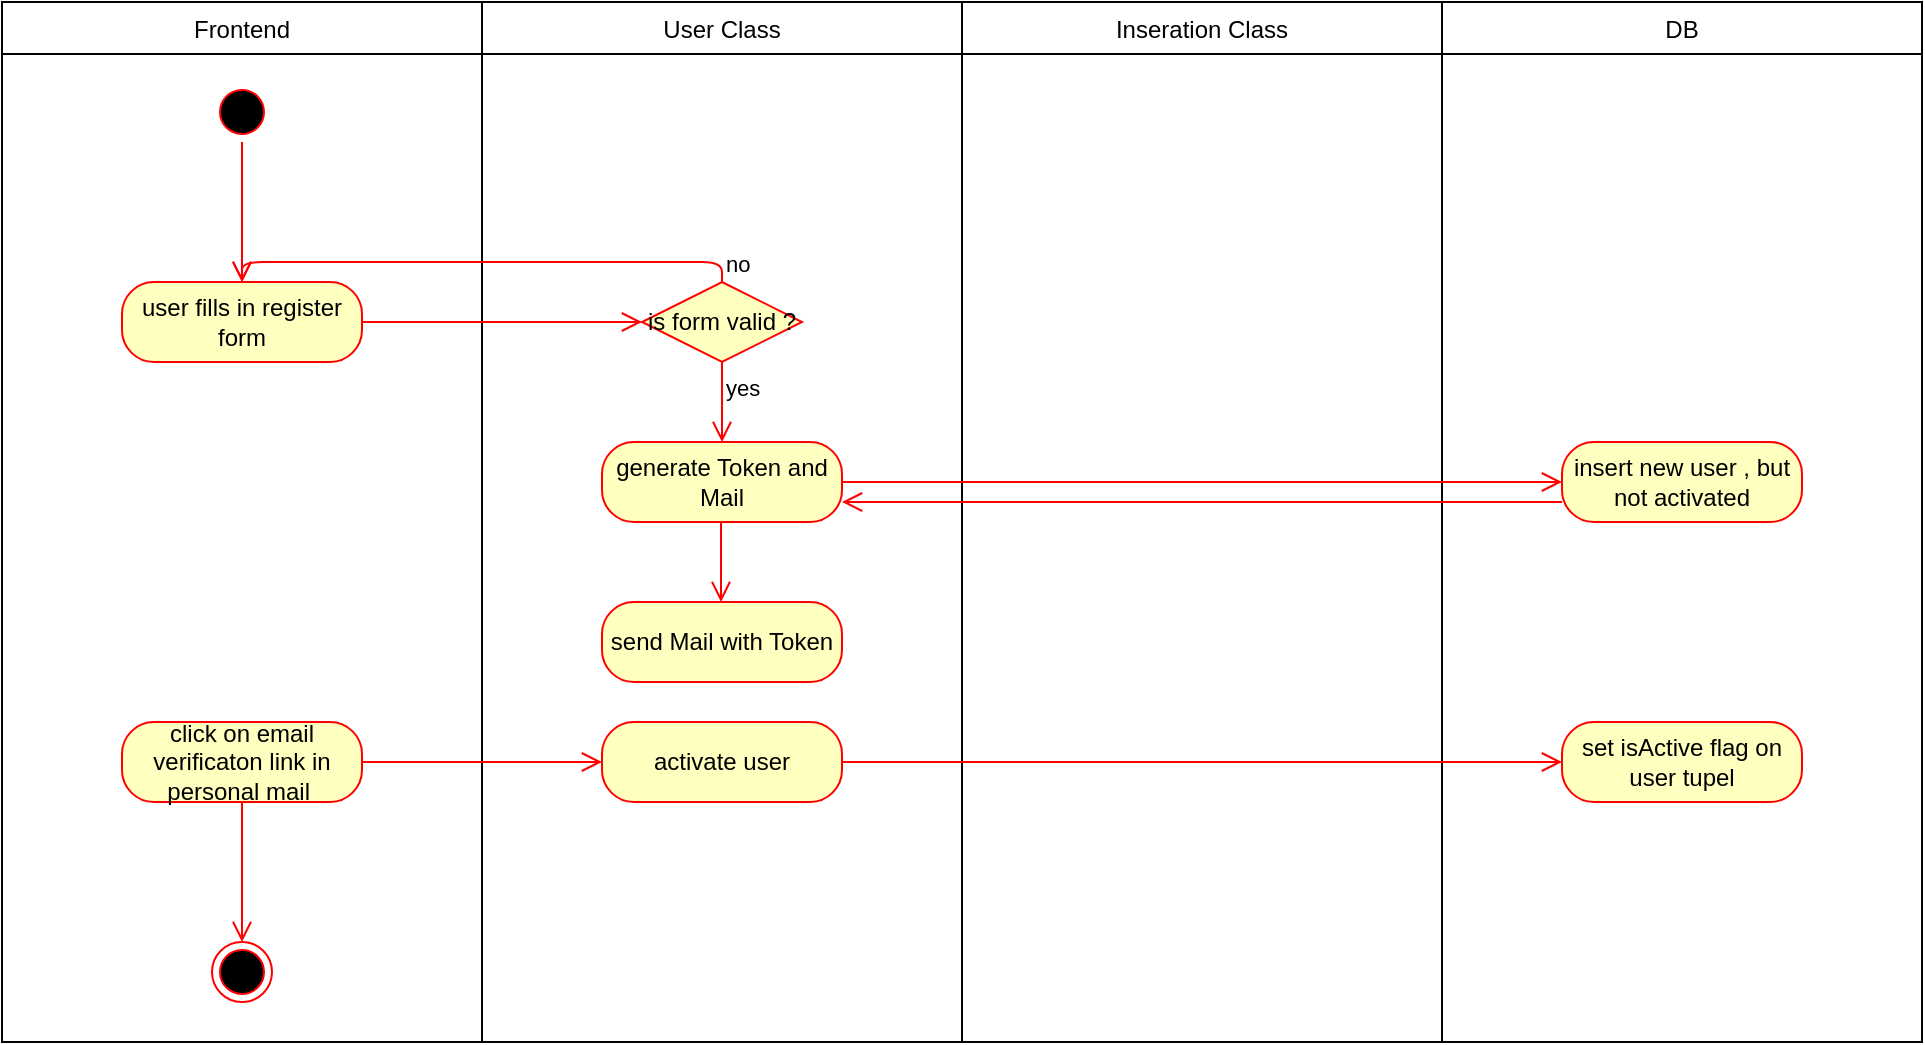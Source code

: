 <mxfile version="13.0.1" type="device"><diagram id="U9ovYtGFfIsjeYY5Afay" name="Page-1"><mxGraphModel dx="1156" dy="714" grid="1" gridSize="10" guides="1" tooltips="1" connect="1" arrows="1" fold="1" page="1" pageScale="1" pageWidth="827" pageHeight="1169" math="0" shadow="0"><root><mxCell id="0"/><mxCell id="1" parent="0"/><mxCell id="VCPieSqExT90kybuavoB-16" value="Frontend" style="swimlane;fontStyle=0;childLayout=stackLayout;horizontal=1;startSize=26;fillColor=none;horizontalStack=0;resizeParent=1;resizeParentMax=0;resizeLast=0;collapsible=1;marginBottom=0;" parent="1" vertex="1"><mxGeometry x="40" y="40" width="240" height="520" as="geometry"><mxRectangle x="40" y="40" width="80" height="26" as="alternateBounds"/></mxGeometry></mxCell><mxCell id="VCPieSqExT90kybuavoB-1" value="" style="ellipse;html=1;shape=startState;fillColor=#000000;strokeColor=#ff0000;" parent="1" vertex="1"><mxGeometry x="145" y="80" width="30" height="30" as="geometry"/></mxCell><mxCell id="VCPieSqExT90kybuavoB-2" value="" style="edgeStyle=orthogonalEdgeStyle;html=1;verticalAlign=bottom;endArrow=open;endSize=8;strokeColor=#ff0000;entryX=0.5;entryY=0;entryDx=0;entryDy=0;" parent="1" source="VCPieSqExT90kybuavoB-1" target="VCPieSqExT90kybuavoB-3" edge="1"><mxGeometry relative="1" as="geometry"><mxPoint x="165" y="170" as="targetPoint"/></mxGeometry></mxCell><mxCell id="VCPieSqExT90kybuavoB-3" value="user fills in register form" style="rounded=1;whiteSpace=wrap;html=1;arcSize=40;fontColor=#000000;fillColor=#ffffc0;strokeColor=#ff0000;" parent="1" vertex="1"><mxGeometry x="100" y="180" width="120" height="40" as="geometry"/></mxCell><mxCell id="VCPieSqExT90kybuavoB-5" value="click on email verificaton link in personal mail&amp;nbsp;" style="rounded=1;whiteSpace=wrap;html=1;arcSize=40;fontColor=#000000;fillColor=#ffffc0;strokeColor=#ff0000;" parent="1" vertex="1"><mxGeometry x="100" y="400" width="120" height="40" as="geometry"/></mxCell><mxCell id="VCPieSqExT90kybuavoB-6" value="" style="edgeStyle=orthogonalEdgeStyle;html=1;verticalAlign=bottom;endArrow=open;endSize=8;strokeColor=#ff0000;entryX=0.5;entryY=0;entryDx=0;entryDy=0;" parent="1" source="VCPieSqExT90kybuavoB-5" target="VCPieSqExT90kybuavoB-45" edge="1"><mxGeometry relative="1" as="geometry"><mxPoint x="160" y="480" as="targetPoint"/></mxGeometry></mxCell><mxCell id="VCPieSqExT90kybuavoB-20" value="User Class" style="swimlane;fontStyle=0;childLayout=stackLayout;horizontal=1;startSize=26;fillColor=none;horizontalStack=0;resizeParent=1;resizeParentMax=0;resizeLast=0;collapsible=1;marginBottom=0;" parent="1" vertex="1"><mxGeometry x="280" y="40" width="240" height="520" as="geometry"><mxRectangle x="280" y="40" width="90" height="26" as="alternateBounds"/></mxGeometry></mxCell><mxCell id="VCPieSqExT90kybuavoB-30" value="Inseration Class" style="swimlane;fontStyle=0;childLayout=stackLayout;horizontal=1;startSize=26;fillColor=none;horizontalStack=0;resizeParent=1;resizeParentMax=0;resizeLast=0;collapsible=1;marginBottom=0;" parent="1" vertex="1"><mxGeometry x="520" y="40" width="240" height="520" as="geometry"><mxRectangle x="520" y="40" width="50" height="26" as="alternateBounds"/></mxGeometry></mxCell><mxCell id="VCPieSqExT90kybuavoB-21" value="DB" style="swimlane;fontStyle=0;childLayout=stackLayout;horizontal=1;startSize=26;fillColor=none;horizontalStack=0;resizeParent=1;resizeParentMax=0;resizeLast=0;collapsible=1;marginBottom=0;" parent="1" vertex="1"><mxGeometry x="760" y="40" width="240" height="520" as="geometry"><mxRectangle x="760" y="40" width="50" height="26" as="alternateBounds"/></mxGeometry></mxCell><mxCell id="VCPieSqExT90kybuavoB-45" value="" style="ellipse;html=1;shape=endState;fillColor=#000000;strokeColor=#ff0000;" parent="1" vertex="1"><mxGeometry x="145" y="510" width="30" height="30" as="geometry"/></mxCell><mxCell id="MTzjX75Ukq_yYBwTWtkn-1" value="is form valid ?" style="rhombus;whiteSpace=wrap;html=1;fillColor=#ffffc0;strokeColor=#ff0000;" vertex="1" parent="1"><mxGeometry x="360" y="180" width="80" height="40" as="geometry"/></mxCell><mxCell id="MTzjX75Ukq_yYBwTWtkn-2" value="no" style="edgeStyle=orthogonalEdgeStyle;html=1;align=left;verticalAlign=bottom;endArrow=open;endSize=8;strokeColor=#ff0000;entryX=0.5;entryY=0;entryDx=0;entryDy=0;exitX=0.5;exitY=0;exitDx=0;exitDy=0;" edge="1" source="MTzjX75Ukq_yYBwTWtkn-1" parent="1" target="VCPieSqExT90kybuavoB-3"><mxGeometry x="-1" relative="1" as="geometry"><mxPoint x="520" y="430" as="targetPoint"/><Array as="points"><mxPoint x="400" y="170"/><mxPoint x="160" y="170"/></Array></mxGeometry></mxCell><mxCell id="MTzjX75Ukq_yYBwTWtkn-3" value="yes" style="edgeStyle=orthogonalEdgeStyle;html=1;align=left;verticalAlign=top;endArrow=open;endSize=8;strokeColor=#ff0000;entryX=0.5;entryY=0;entryDx=0;entryDy=0;" edge="1" source="MTzjX75Ukq_yYBwTWtkn-1" parent="1" target="MTzjX75Ukq_yYBwTWtkn-5"><mxGeometry x="-1" relative="1" as="geometry"><mxPoint x="410" y="380" as="targetPoint"/><Array as="points"/></mxGeometry></mxCell><mxCell id="MTzjX75Ukq_yYBwTWtkn-4" value="" style="edgeStyle=orthogonalEdgeStyle;html=1;verticalAlign=bottom;endArrow=open;endSize=8;strokeColor=#ff0000;exitX=1;exitY=0.5;exitDx=0;exitDy=0;entryX=0;entryY=0.5;entryDx=0;entryDy=0;" edge="1" parent="1" source="VCPieSqExT90kybuavoB-3" target="MTzjX75Ukq_yYBwTWtkn-1"><mxGeometry relative="1" as="geometry"><mxPoint x="330" y="200" as="targetPoint"/><mxPoint x="230" y="290" as="sourcePoint"/></mxGeometry></mxCell><mxCell id="MTzjX75Ukq_yYBwTWtkn-5" value="generate Token and Mail" style="rounded=1;whiteSpace=wrap;html=1;arcSize=40;fontColor=#000000;fillColor=#ffffc0;strokeColor=#ff0000;" vertex="1" parent="1"><mxGeometry x="340" y="260" width="120" height="40" as="geometry"/></mxCell><mxCell id="MTzjX75Ukq_yYBwTWtkn-6" value="send Mail with Token" style="rounded=1;whiteSpace=wrap;html=1;arcSize=40;fontColor=#000000;fillColor=#ffffc0;strokeColor=#ff0000;" vertex="1" parent="1"><mxGeometry x="340" y="340" width="120" height="40" as="geometry"/></mxCell><mxCell id="MTzjX75Ukq_yYBwTWtkn-7" value="" style="edgeStyle=orthogonalEdgeStyle;html=1;align=left;verticalAlign=top;endArrow=open;endSize=8;strokeColor=#ff0000;entryX=0.5;entryY=0;entryDx=0;entryDy=0;" edge="1" parent="1"><mxGeometry x="-1" relative="1" as="geometry"><mxPoint x="399.5" y="340" as="targetPoint"/><mxPoint x="399.5" y="300" as="sourcePoint"/><Array as="points"/></mxGeometry></mxCell><mxCell id="MTzjX75Ukq_yYBwTWtkn-8" value="insert new user , but not activated" style="rounded=1;whiteSpace=wrap;html=1;arcSize=40;fontColor=#000000;fillColor=#ffffc0;strokeColor=#ff0000;" vertex="1" parent="1"><mxGeometry x="820" y="260" width="120" height="40" as="geometry"/></mxCell><mxCell id="MTzjX75Ukq_yYBwTWtkn-10" value="" style="edgeStyle=orthogonalEdgeStyle;html=1;align=left;verticalAlign=top;endArrow=open;endSize=8;strokeColor=#ff0000;exitX=1;exitY=0.5;exitDx=0;exitDy=0;entryX=0;entryY=0.5;entryDx=0;entryDy=0;" edge="1" parent="1" source="MTzjX75Ukq_yYBwTWtkn-5" target="MTzjX75Ukq_yYBwTWtkn-8"><mxGeometry x="-1" relative="1" as="geometry"><mxPoint x="800" y="280" as="targetPoint"/><mxPoint x="409.5" y="310" as="sourcePoint"/><Array as="points"/></mxGeometry></mxCell><mxCell id="MTzjX75Ukq_yYBwTWtkn-13" value="" style="edgeStyle=orthogonalEdgeStyle;html=1;align=left;verticalAlign=top;endArrow=open;endSize=8;strokeColor=#ff0000;exitX=0;exitY=0.75;exitDx=0;exitDy=0;entryX=1;entryY=0.75;entryDx=0;entryDy=0;" edge="1" parent="1" source="MTzjX75Ukq_yYBwTWtkn-8" target="MTzjX75Ukq_yYBwTWtkn-5"><mxGeometry x="-1" relative="1" as="geometry"><mxPoint x="610" y="540" as="targetPoint"/><mxPoint x="470" y="290" as="sourcePoint"/><Array as="points"/></mxGeometry></mxCell><mxCell id="MTzjX75Ukq_yYBwTWtkn-17" value="activate user" style="rounded=1;whiteSpace=wrap;html=1;arcSize=40;fontColor=#000000;fillColor=#ffffc0;strokeColor=#ff0000;" vertex="1" parent="1"><mxGeometry x="340" y="400" width="120" height="40" as="geometry"/></mxCell><mxCell id="MTzjX75Ukq_yYBwTWtkn-18" value="" style="edgeStyle=orthogonalEdgeStyle;html=1;verticalAlign=bottom;endArrow=open;endSize=8;strokeColor=#ff0000;entryX=0;entryY=0.5;entryDx=0;entryDy=0;exitX=1;exitY=0.5;exitDx=0;exitDy=0;" edge="1" parent="1" source="VCPieSqExT90kybuavoB-5" target="MTzjX75Ukq_yYBwTWtkn-17"><mxGeometry relative="1" as="geometry"><mxPoint x="170" y="490" as="targetPoint"/><mxPoint x="170" y="450" as="sourcePoint"/></mxGeometry></mxCell><mxCell id="MTzjX75Ukq_yYBwTWtkn-19" value="set isActive flag on user tupel" style="rounded=1;whiteSpace=wrap;html=1;arcSize=40;fontColor=#000000;fillColor=#ffffc0;strokeColor=#ff0000;" vertex="1" parent="1"><mxGeometry x="820" y="400" width="120" height="40" as="geometry"/></mxCell><mxCell id="MTzjX75Ukq_yYBwTWtkn-21" value="" style="edgeStyle=orthogonalEdgeStyle;html=1;verticalAlign=bottom;endArrow=open;endSize=8;strokeColor=#ff0000;entryX=0;entryY=0.5;entryDx=0;entryDy=0;exitX=1;exitY=0.5;exitDx=0;exitDy=0;" edge="1" parent="1" source="MTzjX75Ukq_yYBwTWtkn-17" target="MTzjX75Ukq_yYBwTWtkn-19"><mxGeometry relative="1" as="geometry"><mxPoint x="350" y="430" as="targetPoint"/><mxPoint x="230" y="430" as="sourcePoint"/></mxGeometry></mxCell></root></mxGraphModel></diagram></mxfile>